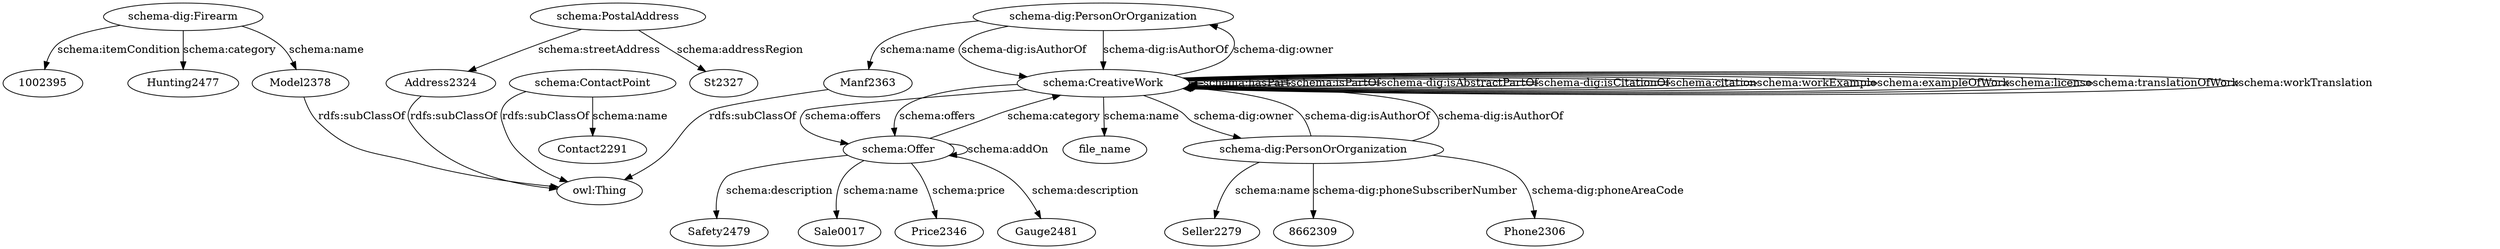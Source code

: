 digraph {
  "1002395" [type=attribute_name,label="1002395"]
  "8662309" [type=attribute_name,label="8662309"]
  Hunting2477 [type=attribute_name,label=Hunting2477]
  "schema-dig:Firearm1" [type=class_uri,label="schema-dig:Firearm"]
  Model2378 [type=attribute_name,label=Model2378]
  Phone2306 [type=attribute_name,label=Phone2306]
  "schema-dig:PersonOrOrganization1" [type=class_uri,label="schema-dig:PersonOrOrganization"]
  Seller2279 [type=attribute_name,label=Seller2279]
  Manf2363 [type=attribute_name,label=Manf2363]
  "schema-dig:PersonOrOrganization2" [type=class_uri,label="schema-dig:PersonOrOrganization"]
  Contact2291 [type=attribute_name,label=Contact2291]
  "schema:ContactPoint1" [type=class_uri,label="schema:ContactPoint"]
  file_name [type=attribute_name,label=file_name]
  "schema:CreativeWork1" [type=class_uri,label="schema:CreativeWork"]
  Gauge2481 [type=attribute_name,label=Gauge2481]
  "schema:Offer1" [type=class_uri,label="schema:Offer"]
  Safety2479 [type=attribute_name,label=Safety2479]
  Sale0017 [type=attribute_name,label=Sale0017]
  Price2346 [type=attribute_name,label=Price2346]
  St2327 [type=attribute_name,label=St2327]
  "schema:PostalAddress1" [type=class_uri,label="schema:PostalAddress"]
  Address2324 [type=attribute_name,label=Address2324]
  "owl:Thing" [type=special,label="owl:Thing"]
  "schema-dig:Firearm1" -> Hunting2477 [label="schema:category",type=st_property_uri]
  "schema-dig:Firearm1" -> "1002395" [label="schema:itemCondition",type=st_property_uri]
  "schema-dig:Firearm1" -> Model2378 [label="schema:name",type=st_property_uri]
  "schema-dig:PersonOrOrganization1" -> Phone2306 [label="schema-dig:phoneAreaCode",type=st_property_uri]
  "schema-dig:PersonOrOrganization1" -> "8662309" [label="schema-dig:phoneSubscriberNumber",type=st_property_uri]
  "schema-dig:PersonOrOrganization1" -> Seller2279 [label="schema:name",type=st_property_uri]
  "schema-dig:PersonOrOrganization2" -> Manf2363 [label="schema:name",type=st_property_uri]
  "schema:ContactPoint1" -> Contact2291 [label="schema:name",type=st_property_uri]
  "schema:CreativeWork1" -> file_name [label="schema:name",type=st_property_uri]
  "schema:Offer1" -> Gauge2481 [label="schema:description",type=st_property_uri]
  "schema:Offer1" -> Safety2479 [label="schema:description",type=st_property_uri]
  "schema:Offer1" -> Sale0017 [label="schema:name",type=st_property_uri]
  "schema:Offer1" -> Price2346 [label="schema:price",type=st_property_uri]
  "schema:PostalAddress1" -> St2327 [label="schema:addressRegion",type=st_property_uri]
  "schema:PostalAddress1" -> Address2324 [label="schema:streetAddress",type=st_property_uri]
  "schema-dig:PersonOrOrganization1" -> "schema:CreativeWork1" [label="schema-dig:isAuthorOf",type=direct_property_uri,weight=1]
  "schema-dig:PersonOrOrganization2" -> "schema:CreativeWork1" [label="schema-dig:isAuthorOf",type=direct_property_uri,weight=1]
  "schema:CreativeWork1" -> "schema:CreativeWork1" [label="schema:hasPart",type=direct_property_uri,weight=1]
  "schema:CreativeWork1" -> "schema:CreativeWork1" [label="schema:isPartOf",type=direct_property_uri,weight=1]
  "schema:CreativeWork1" -> "schema:CreativeWork1" [label="schema-dig:isAbstractPartOf",type=direct_property_uri,weight=1]
  "schema:CreativeWork1" -> "schema:CreativeWork1" [label="schema-dig:isCitationOf",type=direct_property_uri,weight=1]
  "schema:CreativeWork1" -> "schema:CreativeWork1" [label="schema:citation",type=direct_property_uri,weight=1]
  "schema:CreativeWork1" -> "schema:CreativeWork1" [label="schema:workExample",type=direct_property_uri,weight=1]
  "schema:CreativeWork1" -> "schema:CreativeWork1" [label="schema:exampleOfWork",type=direct_property_uri,weight=1]
  "schema:CreativeWork1" -> "schema:CreativeWork1" [label="schema:license",type=direct_property_uri,weight=1]
  "schema:CreativeWork1" -> "schema:CreativeWork1" [label="schema:translationOfWork",type=direct_property_uri,weight=1]
  "schema:CreativeWork1" -> "schema:CreativeWork1" [label="schema:workTranslation",type=direct_property_uri,weight=1]
  "schema:CreativeWork1" -> "schema:Offer1" [label="schema:offers",type=direct_property_uri,weight=1]
  "schema:Offer1" -> "schema:Offer1" [label="schema:addOn",type=direct_property_uri,weight=1]
  "schema-dig:PersonOrOrganization1" -> "schema:CreativeWork1" [label="schema-dig:isAuthorOf",type=inherited,weight=4]
  "schema-dig:PersonOrOrganization2" -> "schema:CreativeWork1" [label="schema-dig:isAuthorOf",type=inherited,weight=4]
  "schema:CreativeWork1" -> "schema-dig:PersonOrOrganization1" [label="schema-dig:owner",type=inherited,weight=4]
  "schema:CreativeWork1" -> "schema-dig:PersonOrOrganization2" [label="schema-dig:owner",type=inherited,weight=4]
  "schema:CreativeWork1" -> "schema:Offer1" [label="schema:offers",type=inherited,weight=4]
  "schema:Offer1" -> "schema:CreativeWork1" [label="schema:category",type=inherited,weight=4]
  Model2378 -> "owl:Thing" [label="rdfs:subClassOf",type=inherited,weight=0.3333333333333333]
  Manf2363 -> "owl:Thing" [label="rdfs:subClassOf",type=inherited,weight=0.3333333333333333]
  "schema:ContactPoint1" -> "owl:Thing" [label="rdfs:subClassOf",type=inherited,weight=0.3333333333333333]
  Address2324 -> "owl:Thing" [label="rdfs:subClassOf",type=inherited,weight=0.3333333333333333]
}
